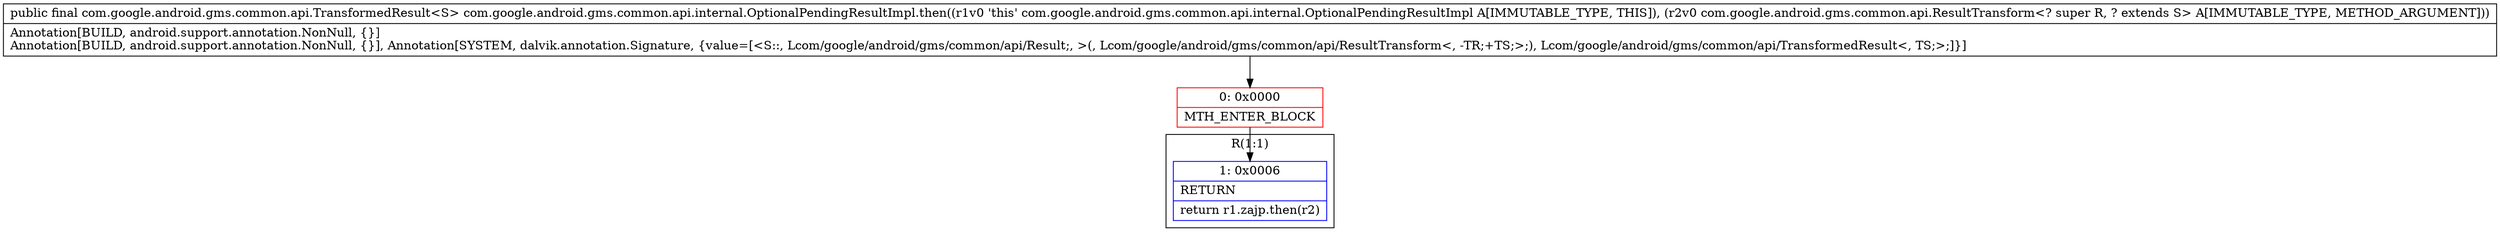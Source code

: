 digraph "CFG forcom.google.android.gms.common.api.internal.OptionalPendingResultImpl.then(Lcom\/google\/android\/gms\/common\/api\/ResultTransform;)Lcom\/google\/android\/gms\/common\/api\/TransformedResult;" {
subgraph cluster_Region_899028488 {
label = "R(1:1)";
node [shape=record,color=blue];
Node_1 [shape=record,label="{1\:\ 0x0006|RETURN\l|return r1.zajp.then(r2)\l}"];
}
Node_0 [shape=record,color=red,label="{0\:\ 0x0000|MTH_ENTER_BLOCK\l}"];
MethodNode[shape=record,label="{public final com.google.android.gms.common.api.TransformedResult\<S\> com.google.android.gms.common.api.internal.OptionalPendingResultImpl.then((r1v0 'this' com.google.android.gms.common.api.internal.OptionalPendingResultImpl A[IMMUTABLE_TYPE, THIS]), (r2v0 com.google.android.gms.common.api.ResultTransform\<? super R, ? extends S\> A[IMMUTABLE_TYPE, METHOD_ARGUMENT]))  | Annotation[BUILD, android.support.annotation.NonNull, \{\}]\lAnnotation[BUILD, android.support.annotation.NonNull, \{\}], Annotation[SYSTEM, dalvik.annotation.Signature, \{value=[\<S::, Lcom\/google\/android\/gms\/common\/api\/Result;, \>(, Lcom\/google\/android\/gms\/common\/api\/ResultTransform\<, \-TR;+TS;\>;), Lcom\/google\/android\/gms\/common\/api\/TransformedResult\<, TS;\>;]\}]\l}"];
MethodNode -> Node_0;
Node_0 -> Node_1;
}

